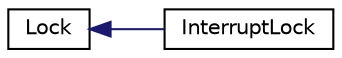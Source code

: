 digraph "Grafische Darstellung der Klassenhierarchie"
{
  bgcolor="transparent";
  edge [fontname="Helvetica",fontsize="10",labelfontname="Helvetica",labelfontsize="10"];
  node [fontname="Helvetica",fontsize="10",shape=record];
  rankdir="LR";
  Node1 [label="Lock",height=0.2,width=0.4,color="black",URL="$classLock.html"];
  Node1 -> Node2 [dir="back",color="midnightblue",fontsize="10",style="solid",fontname="Helvetica"];
  Node2 [label="InterruptLock",height=0.2,width=0.4,color="black",URL="$classInterruptLock.html"];
}

